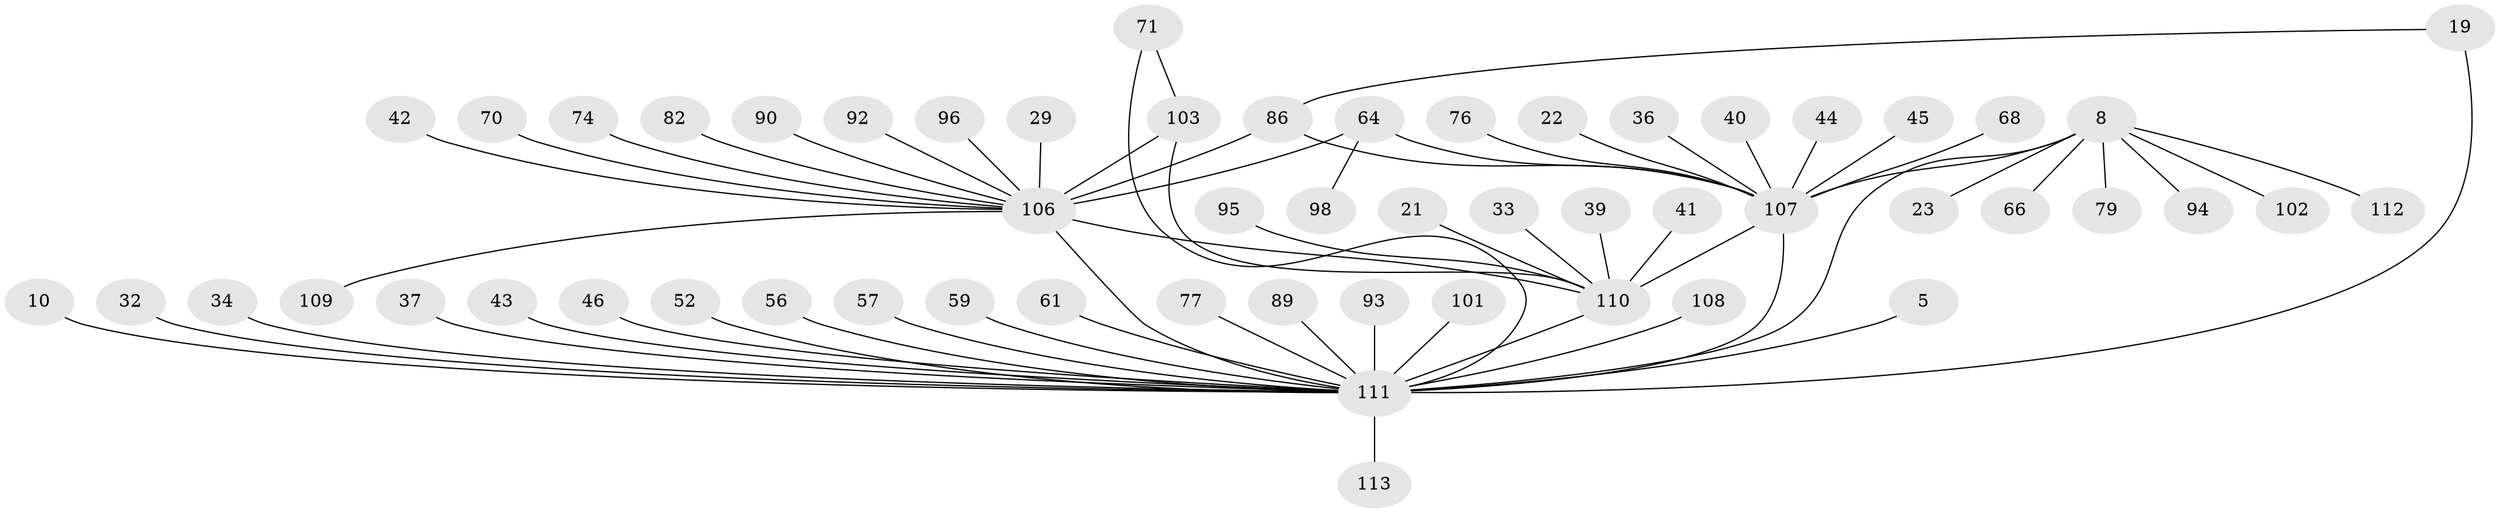 // original degree distribution, {16: 0.008849557522123894, 15: 0.008849557522123894, 28: 0.008849557522123894, 4: 0.09734513274336283, 1: 0.4247787610619469, 12: 0.008849557522123894, 13: 0.008849557522123894, 2: 0.20353982300884957, 19: 0.008849557522123894, 5: 0.035398230088495575, 3: 0.168141592920354, 6: 0.017699115044247787}
// Generated by graph-tools (version 1.1) at 2025/51/03/04/25 21:51:01]
// undirected, 56 vertices, 63 edges
graph export_dot {
graph [start="1"]
  node [color=gray90,style=filled];
  5;
  8;
  10;
  19;
  21;
  22;
  23;
  29;
  32 [super="+14"];
  33;
  34;
  36;
  37 [super="+9"];
  39;
  40;
  41;
  42;
  43;
  44;
  45;
  46;
  52;
  56;
  57;
  59;
  61;
  64 [super="+4"];
  66;
  68;
  70;
  71;
  74;
  76 [super="+18"];
  77;
  79;
  82;
  86 [super="+78+83"];
  89;
  90;
  92;
  93;
  94 [super="+47"];
  95;
  96;
  98;
  101;
  102 [super="+88"];
  103 [super="+91"];
  106 [super="+85+105+55+72"];
  107 [super="+49+62+87"];
  108 [super="+84"];
  109;
  110 [super="+81+100"];
  111 [super="+104+11"];
  112;
  113;
  5 -- 111;
  8 -- 23;
  8 -- 66;
  8 -- 79;
  8 -- 112;
  8 -- 94;
  8 -- 102;
  8 -- 111 [weight=2];
  8 -- 107 [weight=4];
  10 -- 111;
  19 -- 86;
  19 -- 111 [weight=2];
  21 -- 110;
  22 -- 107;
  29 -- 106;
  32 -- 111;
  33 -- 110;
  34 -- 111;
  36 -- 107;
  37 -- 111;
  39 -- 110;
  40 -- 107;
  41 -- 110;
  42 -- 106;
  43 -- 111;
  44 -- 107;
  45 -- 107;
  46 -- 111;
  52 -- 111;
  56 -- 111;
  57 -- 111;
  59 -- 111;
  61 -- 111;
  64 -- 107 [weight=2];
  64 -- 98;
  64 -- 106;
  68 -- 107;
  70 -- 106;
  71 -- 103;
  71 -- 111;
  74 -- 106;
  76 -- 107;
  77 -- 111;
  82 -- 106;
  86 -- 106 [weight=2];
  86 -- 107 [weight=3];
  89 -- 111;
  90 -- 106;
  92 -- 106;
  93 -- 111;
  95 -- 110;
  96 -- 106;
  101 -- 111;
  103 -- 110;
  103 -- 106 [weight=2];
  106 -- 109;
  106 -- 110 [weight=3];
  106 -- 111 [weight=6];
  107 -- 110 [weight=13];
  107 -- 111 [weight=3];
  108 -- 111;
  110 -- 111 [weight=8];
  111 -- 113;
}
